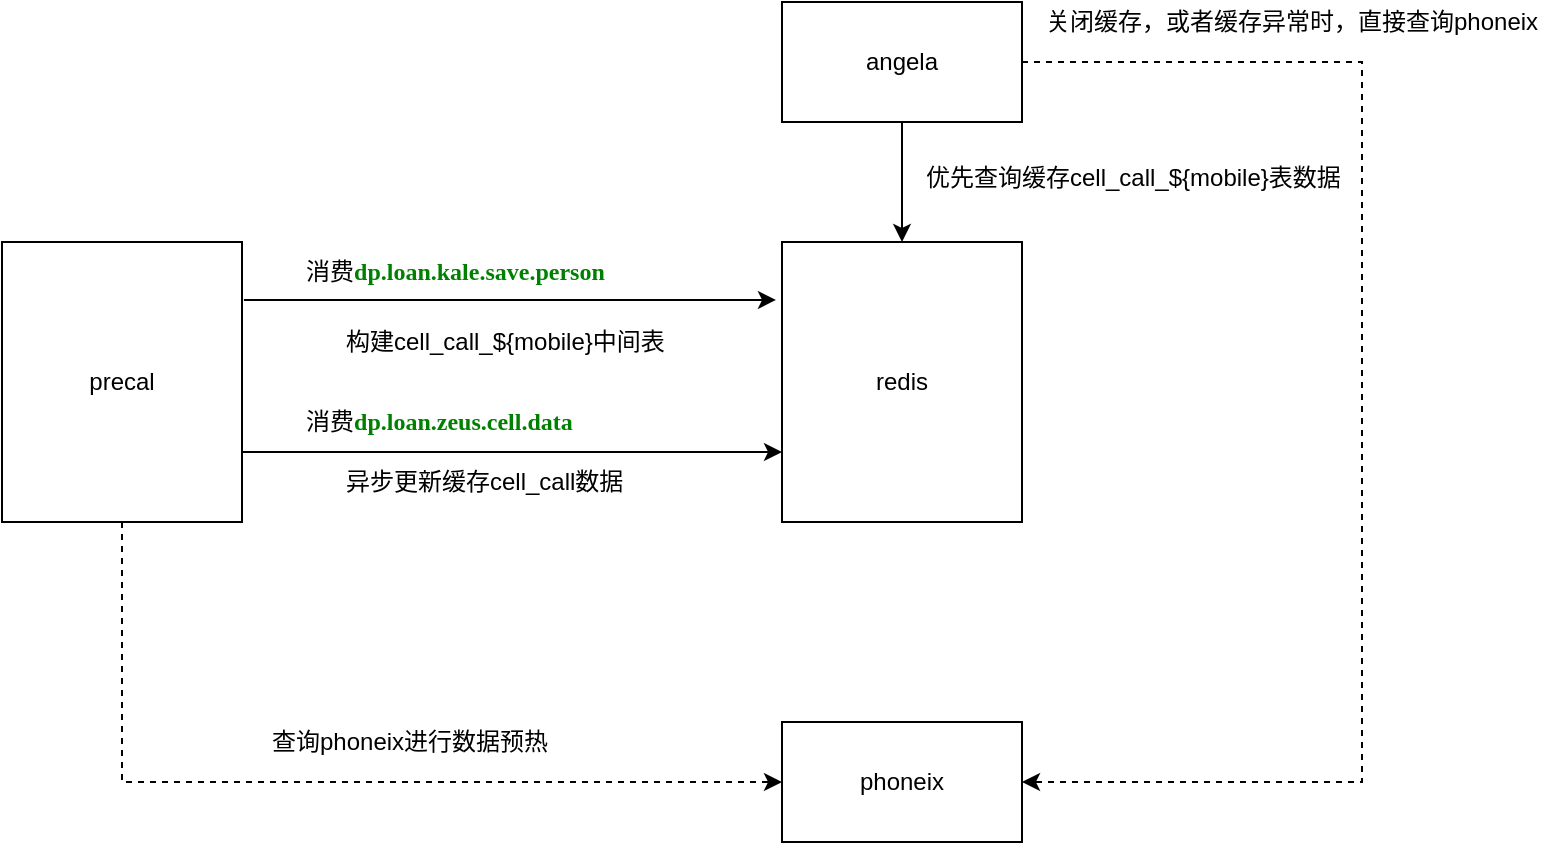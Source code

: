 <mxfile version="11.1.2" type="github"><diagram id="NI0FgxfMGp4oC2ZF06Vt" name="Page-1"><mxGraphModel dx="1738" dy="560" grid="1" gridSize="10" guides="1" tooltips="1" connect="1" arrows="1" fold="1" page="1" pageScale="1" pageWidth="827" pageHeight="1169" math="0" shadow="0"><root><mxCell id="0"/><mxCell id="1" parent="0"/><mxCell id="wkCd7cc2lN9HbizFCRFN-9" style="edgeStyle=orthogonalEdgeStyle;rounded=0;orthogonalLoop=1;jettySize=auto;html=1;exitX=0.5;exitY=1;exitDx=0;exitDy=0;entryX=0.5;entryY=0;entryDx=0;entryDy=0;" edge="1" parent="1" source="wkCd7cc2lN9HbizFCRFN-1" target="wkCd7cc2lN9HbizFCRFN-2"><mxGeometry relative="1" as="geometry"/></mxCell><mxCell id="wkCd7cc2lN9HbizFCRFN-19" style="edgeStyle=orthogonalEdgeStyle;rounded=0;orthogonalLoop=1;jettySize=auto;html=1;entryX=1;entryY=0.5;entryDx=0;entryDy=0;dashed=1;" edge="1" parent="1" source="wkCd7cc2lN9HbizFCRFN-1" target="wkCd7cc2lN9HbizFCRFN-4"><mxGeometry relative="1" as="geometry"><Array as="points"><mxPoint x="660" y="90"/><mxPoint x="660" y="450"/></Array></mxGeometry></mxCell><mxCell id="wkCd7cc2lN9HbizFCRFN-1" value="angela" style="rounded=0;whiteSpace=wrap;html=1;" vertex="1" parent="1"><mxGeometry x="370" y="60" width="120" height="60" as="geometry"/></mxCell><mxCell id="wkCd7cc2lN9HbizFCRFN-2" value="redis" style="rounded=0;whiteSpace=wrap;html=1;" vertex="1" parent="1"><mxGeometry x="370" y="180" width="120" height="140" as="geometry"/></mxCell><mxCell id="wkCd7cc2lN9HbizFCRFN-4" value="phoneix" style="rounded=0;whiteSpace=wrap;html=1;" vertex="1" parent="1"><mxGeometry x="370" y="420" width="120" height="60" as="geometry"/></mxCell><mxCell id="wkCd7cc2lN9HbizFCRFN-7" style="edgeStyle=orthogonalEdgeStyle;rounded=0;orthogonalLoop=1;jettySize=auto;html=1;entryX=-0.025;entryY=0.207;entryDx=0;entryDy=0;exitX=1.008;exitY=0.207;exitDx=0;exitDy=0;exitPerimeter=0;entryPerimeter=0;" edge="1" parent="1" source="wkCd7cc2lN9HbizFCRFN-6" target="wkCd7cc2lN9HbizFCRFN-2"><mxGeometry relative="1" as="geometry"/></mxCell><mxCell id="wkCd7cc2lN9HbizFCRFN-27" style="edgeStyle=orthogonalEdgeStyle;rounded=0;orthogonalLoop=1;jettySize=auto;html=1;exitX=0.5;exitY=1;exitDx=0;exitDy=0;entryX=0;entryY=0.5;entryDx=0;entryDy=0;dashed=1;" edge="1" parent="1" source="wkCd7cc2lN9HbizFCRFN-6" target="wkCd7cc2lN9HbizFCRFN-4"><mxGeometry relative="1" as="geometry"/></mxCell><mxCell id="wkCd7cc2lN9HbizFCRFN-34" style="edgeStyle=orthogonalEdgeStyle;rounded=0;orthogonalLoop=1;jettySize=auto;html=1;exitX=1;exitY=0.75;exitDx=0;exitDy=0;entryX=0;entryY=0.75;entryDx=0;entryDy=0;" edge="1" parent="1" source="wkCd7cc2lN9HbizFCRFN-6" target="wkCd7cc2lN9HbizFCRFN-2"><mxGeometry relative="1" as="geometry"/></mxCell><mxCell id="wkCd7cc2lN9HbizFCRFN-6" value="precal" style="rounded=0;whiteSpace=wrap;html=1;" vertex="1" parent="1"><mxGeometry x="-20" y="180" width="120" height="140" as="geometry"/></mxCell><mxCell id="wkCd7cc2lN9HbizFCRFN-10" value="优先查询缓存cell_call_${mobile}表数据" style="text;html=1;resizable=0;points=[];autosize=1;align=left;verticalAlign=top;spacingTop=-4;" vertex="1" parent="1"><mxGeometry x="440" y="138" width="220" height="20" as="geometry"/></mxCell><mxCell id="wkCd7cc2lN9HbizFCRFN-11" value="消费&lt;span style=&quot;color: rgb(0 , 128 , 0) ; font-weight: bold ; background-color: rgb(255 , 255 , 255) ; font-family: &amp;#34;menlo&amp;#34; ; font-size: 9pt&quot;&gt;dp.loan.kale.save.person&lt;/span&gt;" style="text;html=1;resizable=0;points=[];autosize=1;align=left;verticalAlign=top;spacingTop=-4;" vertex="1" parent="1"><mxGeometry x="130" y="185" width="210" height="20" as="geometry"/></mxCell><mxCell id="wkCd7cc2lN9HbizFCRFN-16" value="构建cell_call_${mobile}中间表" style="text;html=1;resizable=0;points=[];autosize=1;align=left;verticalAlign=top;spacingTop=-4;" vertex="1" parent="1"><mxGeometry x="150" y="220" width="170" height="20" as="geometry"/></mxCell><mxCell id="wkCd7cc2lN9HbizFCRFN-20" value="关闭缓存，或者缓存异常时，直接查询phoneix" style="text;html=1;resizable=0;points=[];autosize=1;align=left;verticalAlign=top;spacingTop=-4;" vertex="1" parent="1"><mxGeometry x="500" y="60" width="260" height="20" as="geometry"/></mxCell><mxCell id="wkCd7cc2lN9HbizFCRFN-28" value="查询phoneix进行数据预热" style="text;html=1;resizable=0;points=[];autosize=1;align=left;verticalAlign=top;spacingTop=-4;" vertex="1" parent="1"><mxGeometry x="113" y="420" width="150" height="20" as="geometry"/></mxCell><mxCell id="wkCd7cc2lN9HbizFCRFN-32" value="消费&lt;span style=&quot;color: rgb(0 , 128 , 0) ; font-weight: bold ; background-color: rgb(255 , 255 , 255) ; font-family: &amp;#34;menlo&amp;#34; ; font-size: 9pt&quot;&gt;dp.loan.zeus.cell.data&lt;/span&gt;" style="text;html=1;resizable=0;points=[];autosize=1;align=left;verticalAlign=top;spacingTop=-4;" vertex="1" parent="1"><mxGeometry x="130" y="260" width="200" height="20" as="geometry"/></mxCell><mxCell id="wkCd7cc2lN9HbizFCRFN-33" value="异步更新缓存cell_call数据" style="text;html=1;resizable=0;points=[];autosize=1;align=left;verticalAlign=top;spacingTop=-4;" vertex="1" parent="1"><mxGeometry x="150" y="290" width="150" height="20" as="geometry"/></mxCell></root></mxGraphModel></diagram></mxfile>